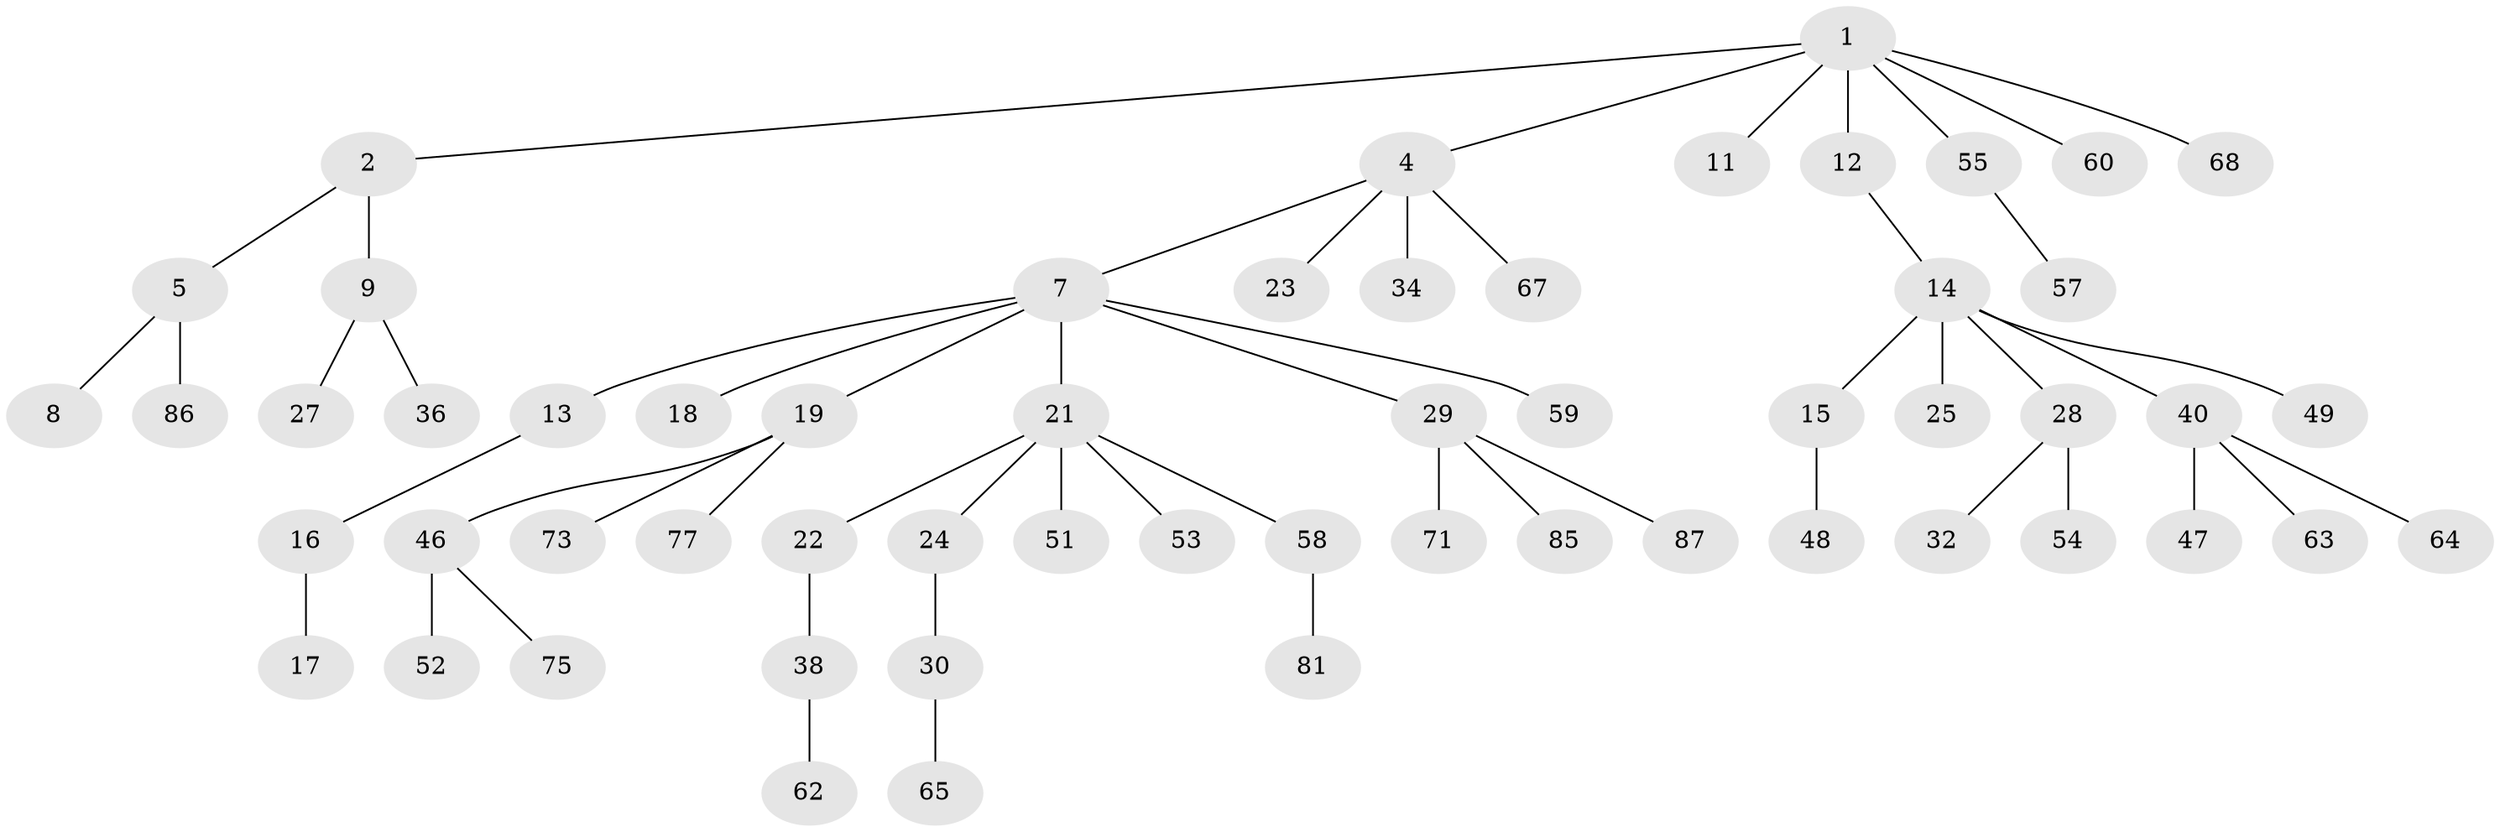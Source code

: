 // Generated by graph-tools (version 1.1) at 2025/24/03/03/25 07:24:06]
// undirected, 57 vertices, 56 edges
graph export_dot {
graph [start="1"]
  node [color=gray90,style=filled];
  1 [super="+3"];
  2;
  4 [super="+6"];
  5 [super="+41"];
  7 [super="+10"];
  8;
  9 [super="+37"];
  11 [super="+35"];
  12;
  13 [super="+66"];
  14 [super="+20"];
  15 [super="+79"];
  16 [super="+31"];
  17 [super="+50"];
  18;
  19 [super="+33"];
  21 [super="+26"];
  22 [super="+61"];
  23 [super="+43"];
  24;
  25;
  27 [super="+42"];
  28 [super="+45"];
  29 [super="+78"];
  30 [super="+39"];
  32 [super="+76"];
  34;
  36;
  38;
  40 [super="+44"];
  46 [super="+56"];
  47;
  48 [super="+70"];
  49;
  51 [super="+72"];
  52;
  53;
  54;
  55;
  57 [super="+80"];
  58;
  59;
  60;
  62 [super="+84"];
  63;
  64 [super="+69"];
  65 [super="+83"];
  67;
  68;
  71 [super="+82"];
  73 [super="+74"];
  75;
  77;
  81;
  85;
  86;
  87;
  1 -- 2;
  1 -- 4;
  1 -- 11;
  1 -- 68;
  1 -- 12;
  1 -- 60;
  1 -- 55;
  2 -- 5;
  2 -- 9;
  4 -- 7;
  4 -- 23;
  4 -- 34;
  4 -- 67;
  5 -- 8;
  5 -- 86;
  7 -- 13;
  7 -- 18;
  7 -- 19;
  7 -- 21;
  7 -- 59;
  7 -- 29;
  9 -- 27;
  9 -- 36;
  12 -- 14;
  13 -- 16;
  14 -- 15;
  14 -- 28;
  14 -- 40;
  14 -- 49;
  14 -- 25;
  15 -- 48;
  16 -- 17;
  19 -- 46;
  19 -- 73;
  19 -- 77;
  21 -- 22;
  21 -- 24;
  21 -- 51;
  21 -- 53;
  21 -- 58;
  22 -- 38;
  24 -- 30;
  28 -- 32;
  28 -- 54;
  29 -- 71;
  29 -- 85;
  29 -- 87;
  30 -- 65;
  38 -- 62;
  40 -- 47;
  40 -- 64;
  40 -- 63;
  46 -- 52;
  46 -- 75;
  55 -- 57;
  58 -- 81;
}
